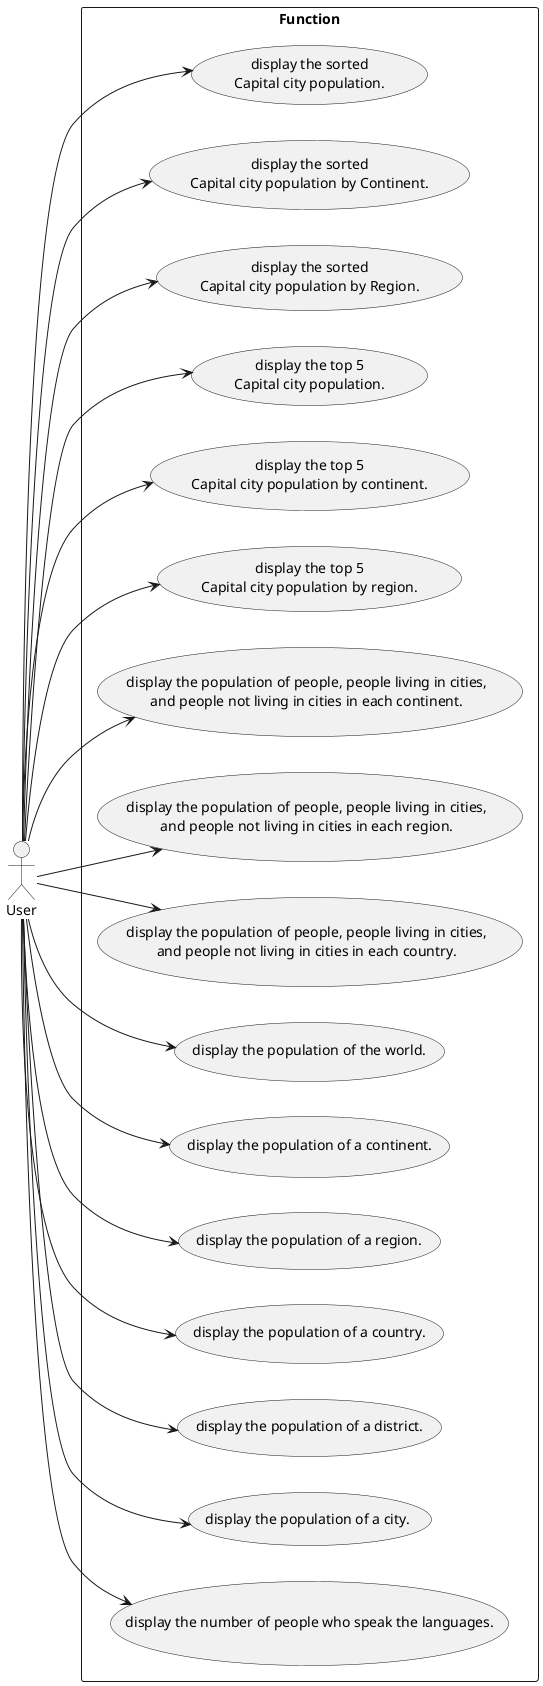 @startuml
left to right direction
actor User as "User"

rectangle "Function" {
    usecase UC1a as "display the sorted
    Capital city population."

    usecase UC2a as "display the sorted
    Capital city population by Continent."

    usecase UC3a as "display the sorted
    Capital city population by Region."

    usecase UC4a as "display the top 5
    Capital city population."

    usecase UC5a as "display the top 5
    Capital city population by continent."

    usecase UC6a as "display the top 5
    Capital city population by region."

    usecase UC7a as "display the population of people, people living in cities,
    and people not living in cities in each continent."

    usecase UC8a as "display the population of people, people living in cities,
    and people not living in cities in each region."

    usecase UC9a as "display the population of people, people living in cities,
    and people not living in cities in each country."

    usecase UC10a as "display the population of the world."

    usecase UC11a as "display the population of a continent."

    usecase UC12a as "display the population of a region."

    usecase UC13a as "display the population of a country."

    usecase UC14a as "display the population of a district."

    usecase UC15a as "display the population of a city."

    usecase UC16a as "display the number of people who speak the languages."


    User --> UC1a
    User --> UC2a
    User --> UC3a
    User --> UC4a
    User --> UC5a
    User --> UC6a
    User --> UC7a
    User --> UC8a
    User --> UC9a
    User --> UC10a
    User --> UC11a
    User --> UC12a
    User --> UC13a
    User --> UC14a
    User --> UC15a
    User --> UC16a
}
@enduml